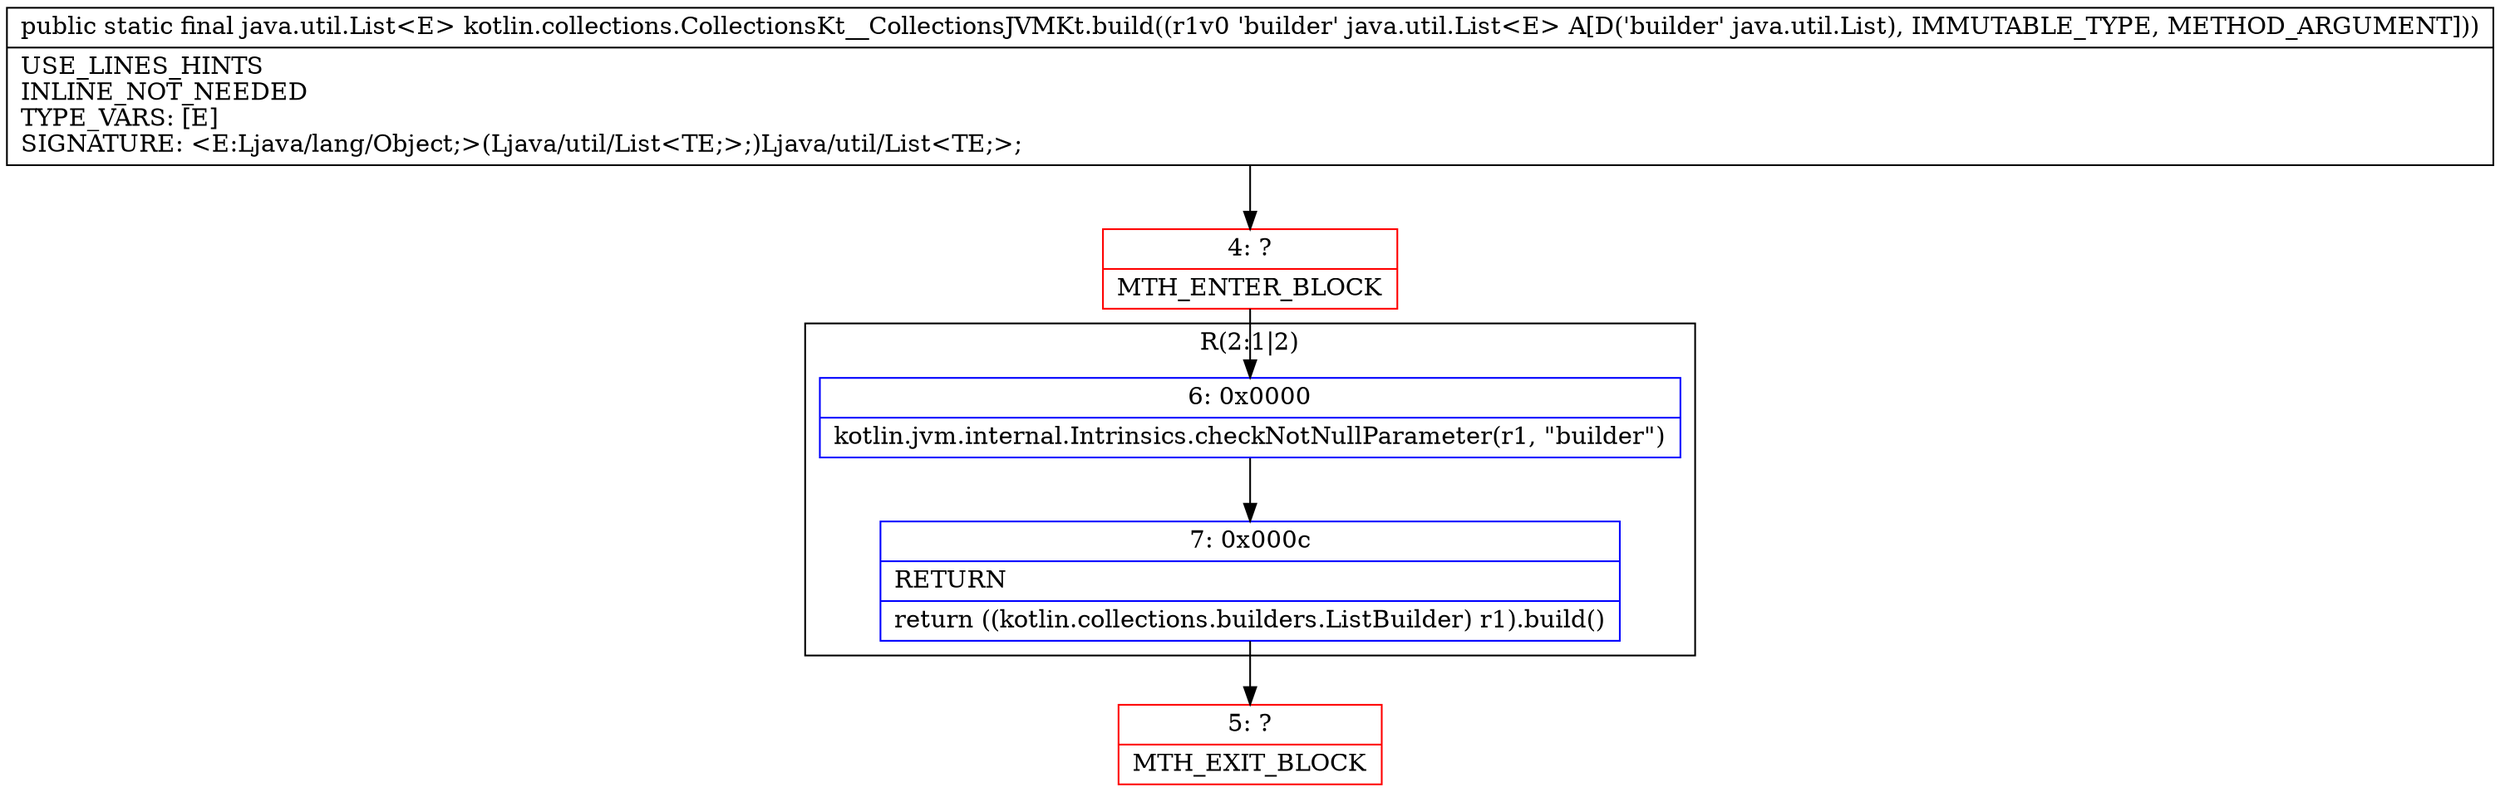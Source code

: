 digraph "CFG forkotlin.collections.CollectionsKt__CollectionsJVMKt.build(Ljava\/util\/List;)Ljava\/util\/List;" {
subgraph cluster_Region_1052879912 {
label = "R(2:1|2)";
node [shape=record,color=blue];
Node_6 [shape=record,label="{6\:\ 0x0000|kotlin.jvm.internal.Intrinsics.checkNotNullParameter(r1, \"builder\")\l}"];
Node_7 [shape=record,label="{7\:\ 0x000c|RETURN\l|return ((kotlin.collections.builders.ListBuilder) r1).build()\l}"];
}
Node_4 [shape=record,color=red,label="{4\:\ ?|MTH_ENTER_BLOCK\l}"];
Node_5 [shape=record,color=red,label="{5\:\ ?|MTH_EXIT_BLOCK\l}"];
MethodNode[shape=record,label="{public static final java.util.List\<E\> kotlin.collections.CollectionsKt__CollectionsJVMKt.build((r1v0 'builder' java.util.List\<E\> A[D('builder' java.util.List), IMMUTABLE_TYPE, METHOD_ARGUMENT]))  | USE_LINES_HINTS\lINLINE_NOT_NEEDED\lTYPE_VARS: [E]\lSIGNATURE: \<E:Ljava\/lang\/Object;\>(Ljava\/util\/List\<TE;\>;)Ljava\/util\/List\<TE;\>;\l}"];
MethodNode -> Node_4;Node_6 -> Node_7;
Node_7 -> Node_5;
Node_4 -> Node_6;
}

